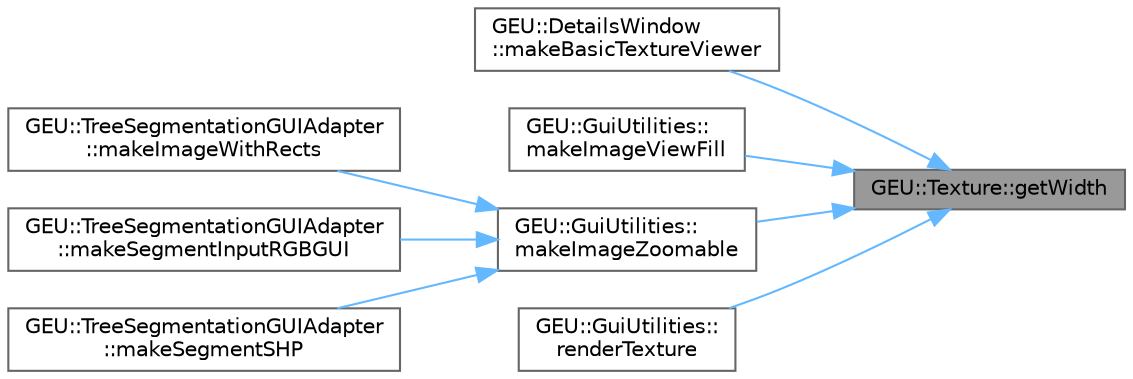 digraph "GEU::Texture::getWidth"
{
 // LATEX_PDF_SIZE
  bgcolor="transparent";
  edge [fontname=Helvetica,fontsize=10,labelfontname=Helvetica,labelfontsize=10];
  node [fontname=Helvetica,fontsize=10,shape=box,height=0.2,width=0.4];
  rankdir="RL";
  Node1 [id="Node000001",label="GEU::Texture::getWidth",height=0.2,width=0.4,color="gray40", fillcolor="grey60", style="filled", fontcolor="black",tooltip=" "];
  Node1 -> Node2 [id="edge1_Node000001_Node000002",dir="back",color="steelblue1",style="solid",tooltip=" "];
  Node2 [id="Node000002",label="GEU::DetailsWindow\l::makeBasicTextureViewer",height=0.2,width=0.4,color="grey40", fillcolor="white", style="filled",URL="$db/d00/class_g_e_u_1_1_details_window.html#ad015f60d22d7acb74f54f3d2238a92f0",tooltip="Makes and handles basic texture image view."];
  Node1 -> Node3 [id="edge2_Node000001_Node000003",dir="back",color="steelblue1",style="solid",tooltip=" "];
  Node3 [id="Node000003",label="GEU::GuiUtilities::\lmakeImageViewFill",height=0.2,width=0.4,color="grey40", fillcolor="white", style="filled",URL="$d3/d07/namespace_g_e_u_1_1_gui_utilities.html#a40cdeaa939ccd13a01c629265c618012",tooltip=" "];
  Node1 -> Node4 [id="edge3_Node000001_Node000004",dir="back",color="steelblue1",style="solid",tooltip=" "];
  Node4 [id="Node000004",label="GEU::GuiUtilities::\lmakeImageZoomable",height=0.2,width=0.4,color="grey40", fillcolor="white", style="filled",URL="$d3/d07/namespace_g_e_u_1_1_gui_utilities.html#adbb3c8396add1b87a5fdf15e76c4c32f",tooltip=" "];
  Node4 -> Node5 [id="edge4_Node000004_Node000005",dir="back",color="steelblue1",style="solid",tooltip=" "];
  Node5 [id="Node000005",label="GEU::TreeSegmentationGUIAdapter\l::makeImageWithRects",height=0.2,width=0.4,color="grey40", fillcolor="white", style="filled",URL="$d6/d00/class_g_e_u_1_1_tree_segmentation_g_u_i_adapter.html#aee01d3827b8e63c8fe5c909403340f52",tooltip="Draw input image with segment rectangles."];
  Node4 -> Node6 [id="edge5_Node000004_Node000006",dir="back",color="steelblue1",style="solid",tooltip=" "];
  Node6 [id="Node000006",label="GEU::TreeSegmentationGUIAdapter\l::makeSegmentInputRGBGUI",height=0.2,width=0.4,color="grey40", fillcolor="white", style="filled",URL="$d6/d00/class_g_e_u_1_1_tree_segmentation_g_u_i_adapter.html#affe440d7061f8bc36f13f4db940d977d",tooltip="Draw Input tab to load an RGB image and apply segmentation."];
  Node4 -> Node7 [id="edge6_Node000004_Node000007",dir="back",color="steelblue1",style="solid",tooltip=" "];
  Node7 [id="Node000007",label="GEU::TreeSegmentationGUIAdapter\l::makeSegmentSHP",height=0.2,width=0.4,color="grey40", fillcolor="white", style="filled",URL="$d6/d00/class_g_e_u_1_1_tree_segmentation_g_u_i_adapter.html#a870e726d0b17576db7a9960b5d599168",tooltip=" "];
  Node1 -> Node8 [id="edge7_Node000001_Node000008",dir="back",color="steelblue1",style="solid",tooltip=" "];
  Node8 [id="Node000008",label="GEU::GuiUtilities::\lrenderTexture",height=0.2,width=0.4,color="grey40", fillcolor="white", style="filled",URL="$d3/d07/namespace_g_e_u_1_1_gui_utilities.html#a4dc25bbb3f52a3eee9dda90f4e695195",tooltip=" "];
}
